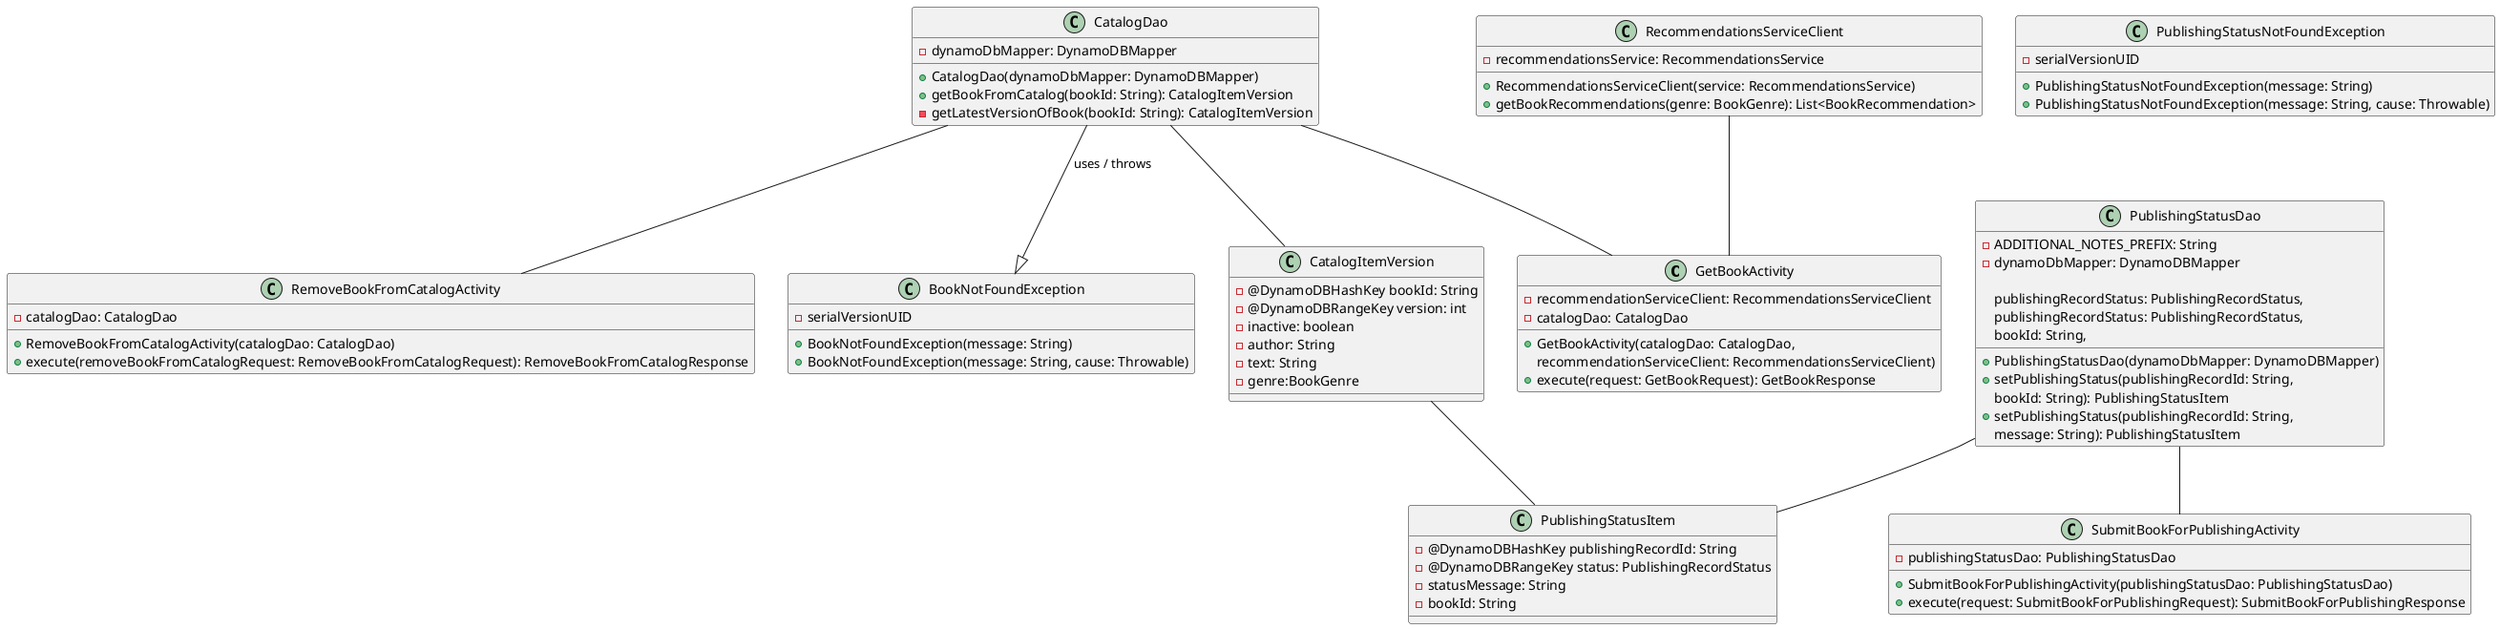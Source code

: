 @startuml

/'1. Activity classes '/
class GetBookActivity {
    - recommendationServiceClient: RecommendationsServiceClient
    - catalogDao: CatalogDao

    + GetBookActivity(catalogDao: CatalogDao,
    recommendationServiceClient: RecommendationsServiceClient)
    + execute(request: GetBookRequest): GetBookResponse
}

'may not needed'
'class GetPublishingStatusActivity {
'
'}

class RemoveBookFromCatalogActivity {
    - catalogDao: CatalogDao

    + RemoveBookFromCatalogActivity(catalogDao: CatalogDao)
    + execute(removeBookFromCatalogRequest: RemoveBookFromCatalogRequest): RemoveBookFromCatalogResponse
}

class SubmitBookForPublishingActivity {
    - publishingStatusDao: PublishingStatusDao

    + SubmitBookForPublishingActivity(publishingStatusDao: PublishingStatusDao)
    + execute(request: SubmitBookForPublishingRequest): SubmitBookForPublishingResponse
}

/'2. DAO Classes '/

class CatalogDao {
    - dynamoDbMapper: DynamoDBMapper

    + CatalogDao(dynamoDbMapper: DynamoDBMapper)
    + getBookFromCatalog(bookId: String): CatalogItemVersion
    - getLatestVersionOfBook(bookId: String): CatalogItemVersion
}

class PublishingStatusDao {
    - ADDITIONAL_NOTES_PREFIX: String
    - dynamoDbMapper: DynamoDBMapper

    + PublishingStatusDao(dynamoDbMapper: DynamoDBMapper)
    + setPublishingStatus(publishingRecordId: String,
                        publishingRecordStatus: PublishingRecordStatus,
                        bookId: String): PublishingStatusItem
    + setPublishingStatus(publishingRecordId: String,
                            publishingRecordStatus: PublishingRecordStatus,
                            bookId: String,
                            message: String): PublishingStatusItem
}


/'3. Exception Classes '/
class BookNotFoundException {
    - serialVersionUID

    + BookNotFoundException(message: String)
    + BookNotFoundException(message: String, cause: Throwable)
}

class PublishingStatusNotFoundException {
    - serialVersionUID

    + PublishingStatusNotFoundException(message: String)
    + PublishingStatusNotFoundException(message: String, cause: Throwable)
}


/'4. DynamoDB Model Classes'/
class CatalogItemVersion{
    - @DynamoDBHashKey bookId: String
    - @DynamoDBRangeKey version: int
    - inactive: boolean
    - author: String
    - text: String
    - genre:BookGenre
}

class PublishingStatusItem{
    - @DynamoDBHashKey publishingRecordId: String
    - @DynamoDBRangeKey status: PublishingRecordStatus
    - statusMessage: String
    - bookId: String
}

/'5. Client Classes  '/
class RecommendationsServiceClient {
    - recommendationsService: RecommendationsService

    + RecommendationsServiceClient(service: RecommendationsService)
    + getBookRecommendations(genre: BookGenre): List<BookRecommendation>
}

/'20 tests passed
/' Relationship '/
CatalogItemVersion -- PublishingStatusItem

CatalogDao -- GetBookActivity
RecommendationsServiceClient -- GetBookActivity
CatalogDao -- RemoveBookFromCatalogActivity

PublishingStatusDao -- SubmitBookForPublishingActivity

CatalogDao -- CatalogItemVersion
PublishingStatusDao -- PublishingStatusItem

CatalogDao --|> BookNotFoundException : uses / throws

/'6. Metrics Classes (optional) '/

@enduml